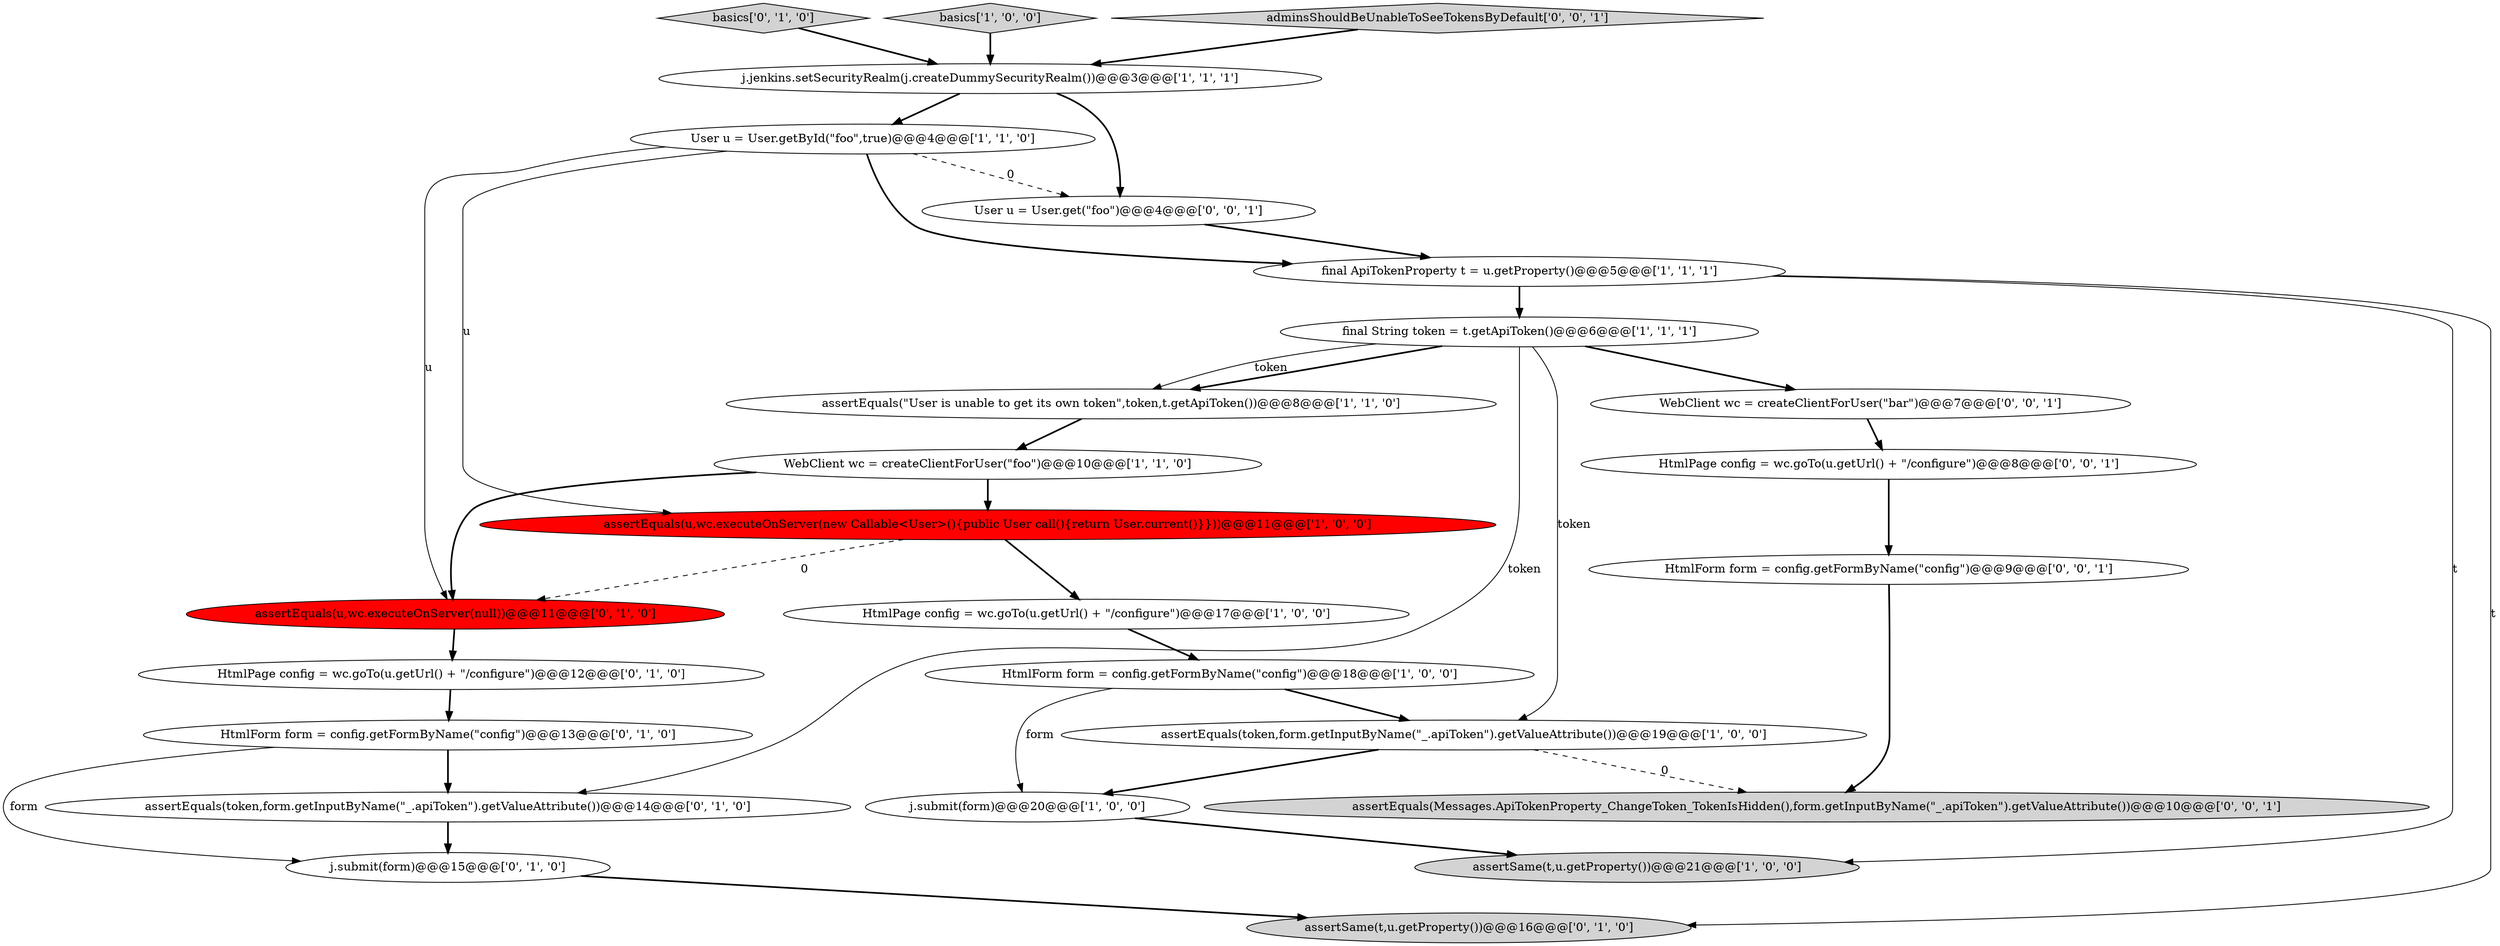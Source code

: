 digraph {
7 [style = filled, label = "assertEquals(u,wc.executeOnServer(new Callable<User>(){public User call(){return User.current()}}))@@@11@@@['1', '0', '0']", fillcolor = red, shape = ellipse image = "AAA1AAABBB1BBB"];
1 [style = filled, label = "User u = User.getById(\"foo\",true)@@@4@@@['1', '1', '0']", fillcolor = white, shape = ellipse image = "AAA0AAABBB1BBB"];
9 [style = filled, label = "WebClient wc = createClientForUser(\"foo\")@@@10@@@['1', '1', '0']", fillcolor = white, shape = ellipse image = "AAA0AAABBB1BBB"];
11 [style = filled, label = "assertSame(t,u.getProperty())@@@21@@@['1', '0', '0']", fillcolor = lightgray, shape = ellipse image = "AAA0AAABBB1BBB"];
19 [style = filled, label = "assertSame(t,u.getProperty())@@@16@@@['0', '1', '0']", fillcolor = lightgray, shape = ellipse image = "AAA0AAABBB2BBB"];
6 [style = filled, label = "final ApiTokenProperty t = u.getProperty()@@@5@@@['1', '1', '1']", fillcolor = white, shape = ellipse image = "AAA0AAABBB1BBB"];
16 [style = filled, label = "assertEquals(u,wc.executeOnServer(null))@@@11@@@['0', '1', '0']", fillcolor = red, shape = ellipse image = "AAA1AAABBB2BBB"];
21 [style = filled, label = "WebClient wc = createClientForUser(\"bar\")@@@7@@@['0', '0', '1']", fillcolor = white, shape = ellipse image = "AAA0AAABBB3BBB"];
12 [style = filled, label = "assertEquals(\"User is unable to get its own token\",token,t.getApiToken())@@@8@@@['1', '1', '0']", fillcolor = white, shape = ellipse image = "AAA0AAABBB1BBB"];
10 [style = filled, label = "j.jenkins.setSecurityRealm(j.createDummySecurityRealm())@@@3@@@['1', '1', '1']", fillcolor = white, shape = ellipse image = "AAA0AAABBB1BBB"];
14 [style = filled, label = "basics['0', '1', '0']", fillcolor = lightgray, shape = diamond image = "AAA0AAABBB2BBB"];
5 [style = filled, label = "HtmlForm form = config.getFormByName(\"config\")@@@18@@@['1', '0', '0']", fillcolor = white, shape = ellipse image = "AAA0AAABBB1BBB"];
0 [style = filled, label = "final String token = t.getApiToken()@@@6@@@['1', '1', '1']", fillcolor = white, shape = ellipse image = "AAA0AAABBB1BBB"];
8 [style = filled, label = "basics['1', '0', '0']", fillcolor = lightgray, shape = diamond image = "AAA0AAABBB1BBB"];
18 [style = filled, label = "j.submit(form)@@@15@@@['0', '1', '0']", fillcolor = white, shape = ellipse image = "AAA0AAABBB2BBB"];
25 [style = filled, label = "HtmlForm form = config.getFormByName(\"config\")@@@9@@@['0', '0', '1']", fillcolor = white, shape = ellipse image = "AAA0AAABBB3BBB"];
17 [style = filled, label = "assertEquals(token,form.getInputByName(\"_.apiToken\").getValueAttribute())@@@14@@@['0', '1', '0']", fillcolor = white, shape = ellipse image = "AAA0AAABBB2BBB"];
23 [style = filled, label = "User u = User.get(\"foo\")@@@4@@@['0', '0', '1']", fillcolor = white, shape = ellipse image = "AAA0AAABBB3BBB"];
24 [style = filled, label = "HtmlPage config = wc.goTo(u.getUrl() + \"/configure\")@@@8@@@['0', '0', '1']", fillcolor = white, shape = ellipse image = "AAA0AAABBB3BBB"];
2 [style = filled, label = "HtmlPage config = wc.goTo(u.getUrl() + \"/configure\")@@@17@@@['1', '0', '0']", fillcolor = white, shape = ellipse image = "AAA0AAABBB1BBB"];
22 [style = filled, label = "adminsShouldBeUnableToSeeTokensByDefault['0', '0', '1']", fillcolor = lightgray, shape = diamond image = "AAA0AAABBB3BBB"];
20 [style = filled, label = "assertEquals(Messages.ApiTokenProperty_ChangeToken_TokenIsHidden(),form.getInputByName(\"_.apiToken\").getValueAttribute())@@@10@@@['0', '0', '1']", fillcolor = lightgray, shape = ellipse image = "AAA0AAABBB3BBB"];
3 [style = filled, label = "j.submit(form)@@@20@@@['1', '0', '0']", fillcolor = white, shape = ellipse image = "AAA0AAABBB1BBB"];
13 [style = filled, label = "HtmlForm form = config.getFormByName(\"config\")@@@13@@@['0', '1', '0']", fillcolor = white, shape = ellipse image = "AAA0AAABBB2BBB"];
4 [style = filled, label = "assertEquals(token,form.getInputByName(\"_.apiToken\").getValueAttribute())@@@19@@@['1', '0', '0']", fillcolor = white, shape = ellipse image = "AAA0AAABBB1BBB"];
15 [style = filled, label = "HtmlPage config = wc.goTo(u.getUrl() + \"/configure\")@@@12@@@['0', '1', '0']", fillcolor = white, shape = ellipse image = "AAA0AAABBB2BBB"];
13->18 [style = solid, label="form"];
16->15 [style = bold, label=""];
4->3 [style = bold, label=""];
8->10 [style = bold, label=""];
15->13 [style = bold, label=""];
1->7 [style = solid, label="u"];
5->3 [style = solid, label="form"];
7->16 [style = dashed, label="0"];
0->12 [style = bold, label=""];
3->11 [style = bold, label=""];
18->19 [style = bold, label=""];
14->10 [style = bold, label=""];
6->0 [style = bold, label=""];
0->21 [style = bold, label=""];
21->24 [style = bold, label=""];
9->7 [style = bold, label=""];
12->9 [style = bold, label=""];
9->16 [style = bold, label=""];
0->4 [style = solid, label="token"];
13->17 [style = bold, label=""];
25->20 [style = bold, label=""];
0->12 [style = solid, label="token"];
1->6 [style = bold, label=""];
6->11 [style = solid, label="t"];
4->20 [style = dashed, label="0"];
10->23 [style = bold, label=""];
7->2 [style = bold, label=""];
24->25 [style = bold, label=""];
23->6 [style = bold, label=""];
5->4 [style = bold, label=""];
22->10 [style = bold, label=""];
6->19 [style = solid, label="t"];
1->16 [style = solid, label="u"];
10->1 [style = bold, label=""];
0->17 [style = solid, label="token"];
1->23 [style = dashed, label="0"];
17->18 [style = bold, label=""];
2->5 [style = bold, label=""];
}

